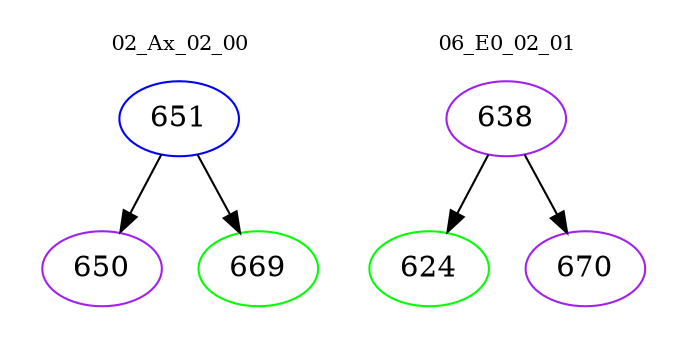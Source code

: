 digraph{
subgraph cluster_0 {
color = white
label = "02_Ax_02_00";
fontsize=10;
T0_651 [label="651", color="blue"]
T0_651 -> T0_650 [color="black"]
T0_650 [label="650", color="purple"]
T0_651 -> T0_669 [color="black"]
T0_669 [label="669", color="green"]
}
subgraph cluster_1 {
color = white
label = "06_E0_02_01";
fontsize=10;
T1_638 [label="638", color="purple"]
T1_638 -> T1_624 [color="black"]
T1_624 [label="624", color="green"]
T1_638 -> T1_670 [color="black"]
T1_670 [label="670", color="purple"]
}
}
